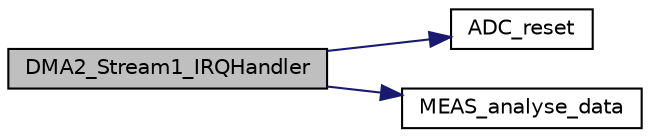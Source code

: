 digraph "DMA2_Stream1_IRQHandler"
{
 // LATEX_PDF_SIZE
  edge [fontname="Helvetica",fontsize="10",labelfontname="Helvetica",labelfontsize="10"];
  node [fontname="Helvetica",fontsize="10",shape=record];
  rankdir="LR";
  Node1 [label="DMA2_Stream1_IRQHandler",height=0.2,width=0.4,color="black", fillcolor="grey75", style="filled", fontcolor="black",tooltip="Interrupt handler for DMA2 Stream1."];
  Node1 -> Node2 [color="midnightblue",fontsize="10",style="solid",fontname="Helvetica"];
  Node2 [label="ADC_reset",height=0.2,width=0.4,color="black", fillcolor="white", style="filled",URL="$measuring_8c.html#ad33d4cf42023ab7762e61cddb0d4113a",tooltip="Resets the ADCs and the timer."];
  Node1 -> Node3 [color="midnightblue",fontsize="10",style="solid",fontname="Helvetica"];
  Node3 [label="MEAS_analyse_data",height=0.2,width=0.4,color="black", fillcolor="white", style="filled",URL="$measuring_8c.html#aa97e477e23391d0168acea4bf8b7b571",tooltip="Analyse data to detect sine amplitude."];
}
